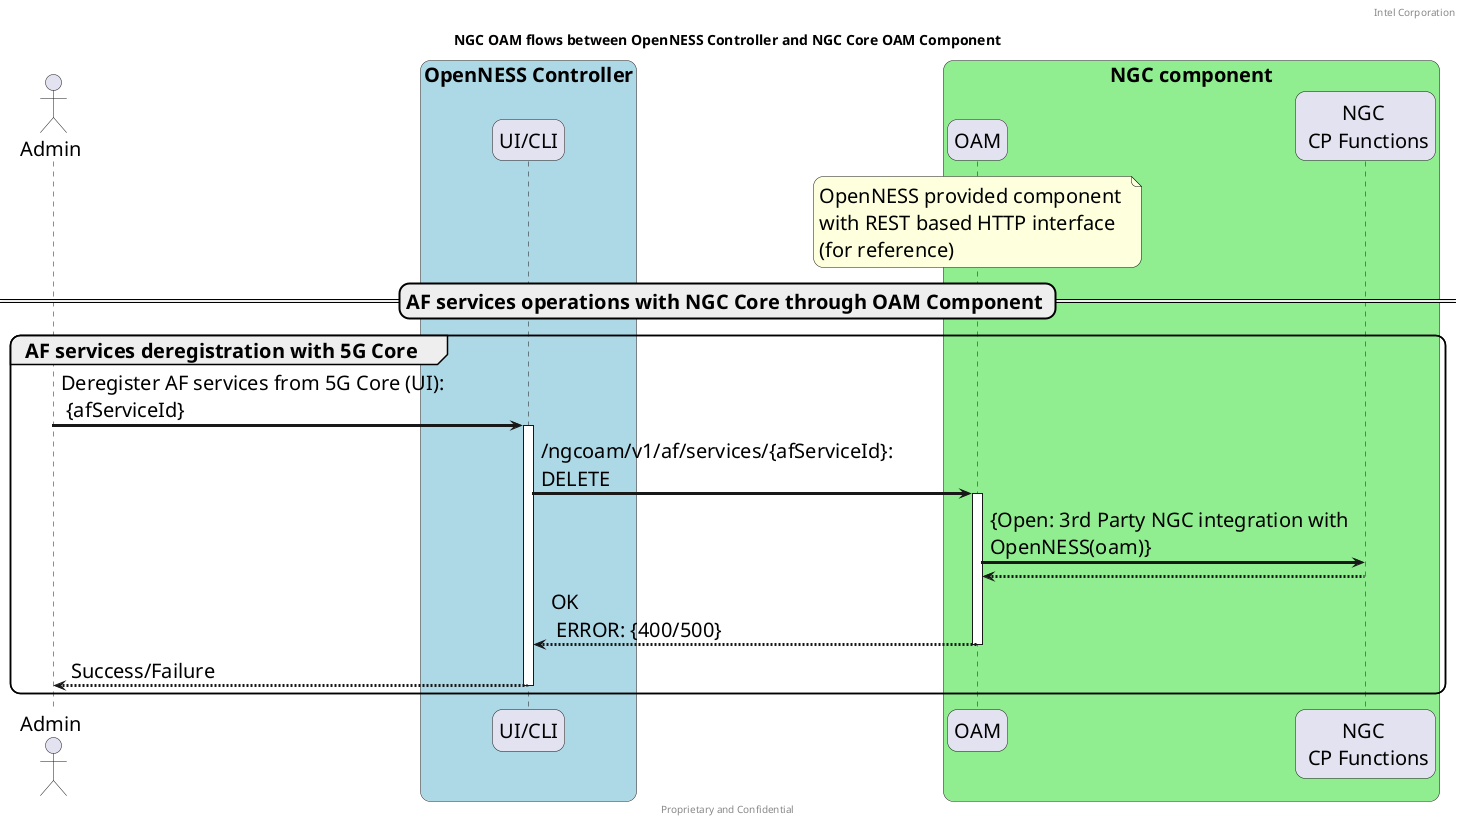 @startuml
/' SPDX-License-Identifier: Apache-2.0
   Copyright (c) 2020 Intel Corporation
'/

skinparam monochrome false
skinparam roundcorner 20
skinparam defaultFontName "Intel Clear"
skinparam defaultFontSize 20
skinparam maxmessagesize 400
skinparam sequenceArrowThickness 3

header "Intel Corporation"
footer "Proprietary and Confidential"
title "NGC OAM flows between OpenNESS Controller and NGC Core OAM Component"

actor "Admin" as user
box  "OpenNESS Controller" #LightBlue
participant "UI/CLI" as cnca 
end box
box  "NGC component" #LightGreen
participant "OAM"  as oam
note over oam
   OpenNESS provided component 
   with REST based HTTP interface 
   (for reference)
end note
participant "NGC \n CP Functions" as ngccp
end box

== AF services operations with NGC Core through OAM Component ==

group AF services deregistration with 5G Core
    user -> cnca : Deregister AF services from 5G Core (UI): \n {afServiceId}
    activate cnca
    cnca -> oam : /ngcoam/v1/af/services/{afServiceId}: DELETE
    activate oam
    
    oam -> ngccp : {Open: 3rd Party NGC integration with OpenNESS(oam)} 
    ngccp --> oam : 
    oam --> cnca : OK \n ERROR: {400/500}
    deactivate oam
    cnca --> user : Success/Failure 
    deactivate cnca
end

@enduml